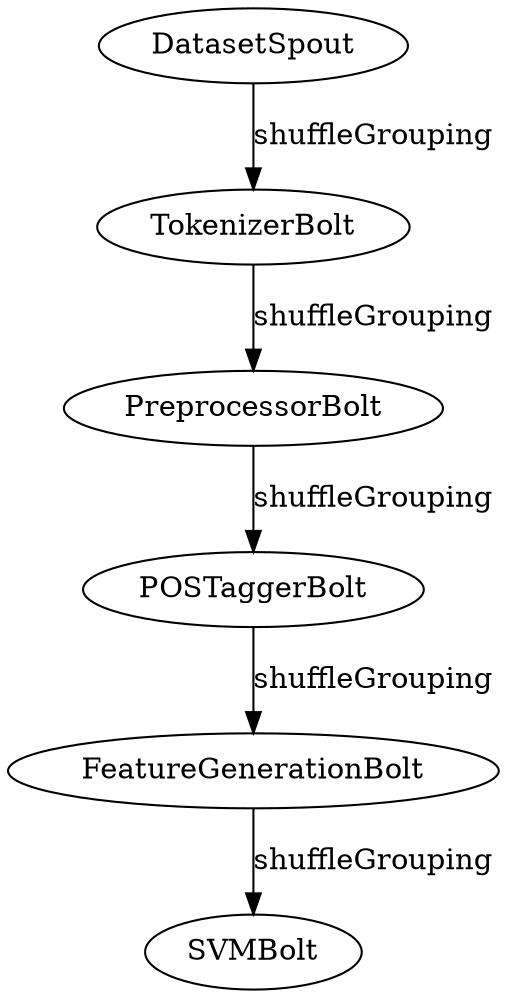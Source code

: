 digraph G {
  DatasetSpout -> TokenizerBolt [label="shuffleGrouping"]
  TokenizerBolt -> PreprocessorBolt [label="shuffleGrouping"]
  PreprocessorBolt -> POSTaggerBolt [label="shuffleGrouping"]
  POSTaggerBolt -> FeatureGenerationBolt [label="shuffleGrouping"]
  FeatureGenerationBolt -> SVMBolt [label="shuffleGrouping"]
}
